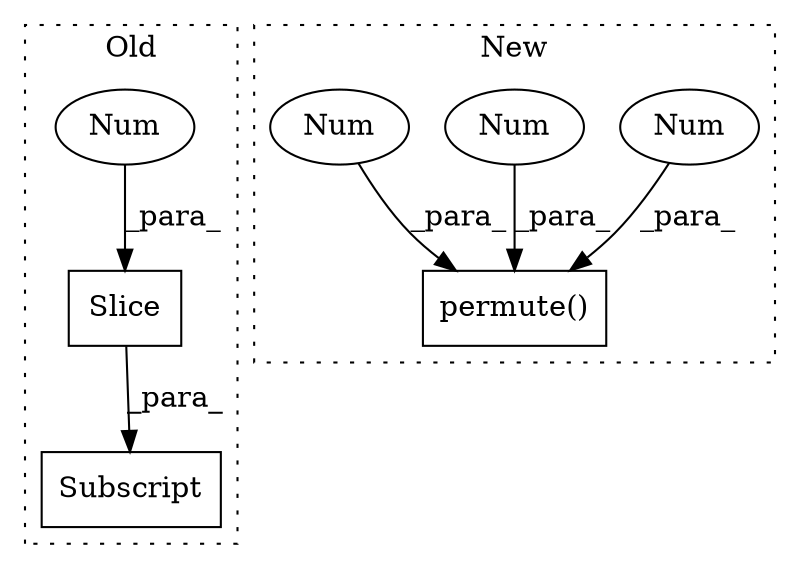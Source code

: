 digraph G {
subgraph cluster0 {
1 [label="Slice" a="80" s="24584" l="1" shape="box"];
4 [label="Num" a="76" s="24586" l="2" shape="ellipse"];
6 [label="Subscript" a="63" s="24563,0" l="26,0" shape="box"];
label = "Old";
style="dotted";
}
subgraph cluster1 {
2 [label="permute()" a="75" s="24729,24751" l="15,1" shape="box"];
3 [label="Num" a="76" s="24750" l="1" shape="ellipse"];
5 [label="Num" a="76" s="24747" l="1" shape="ellipse"];
7 [label="Num" a="76" s="24744" l="1" shape="ellipse"];
label = "New";
style="dotted";
}
1 -> 6 [label="_para_"];
3 -> 2 [label="_para_"];
4 -> 1 [label="_para_"];
5 -> 2 [label="_para_"];
7 -> 2 [label="_para_"];
}